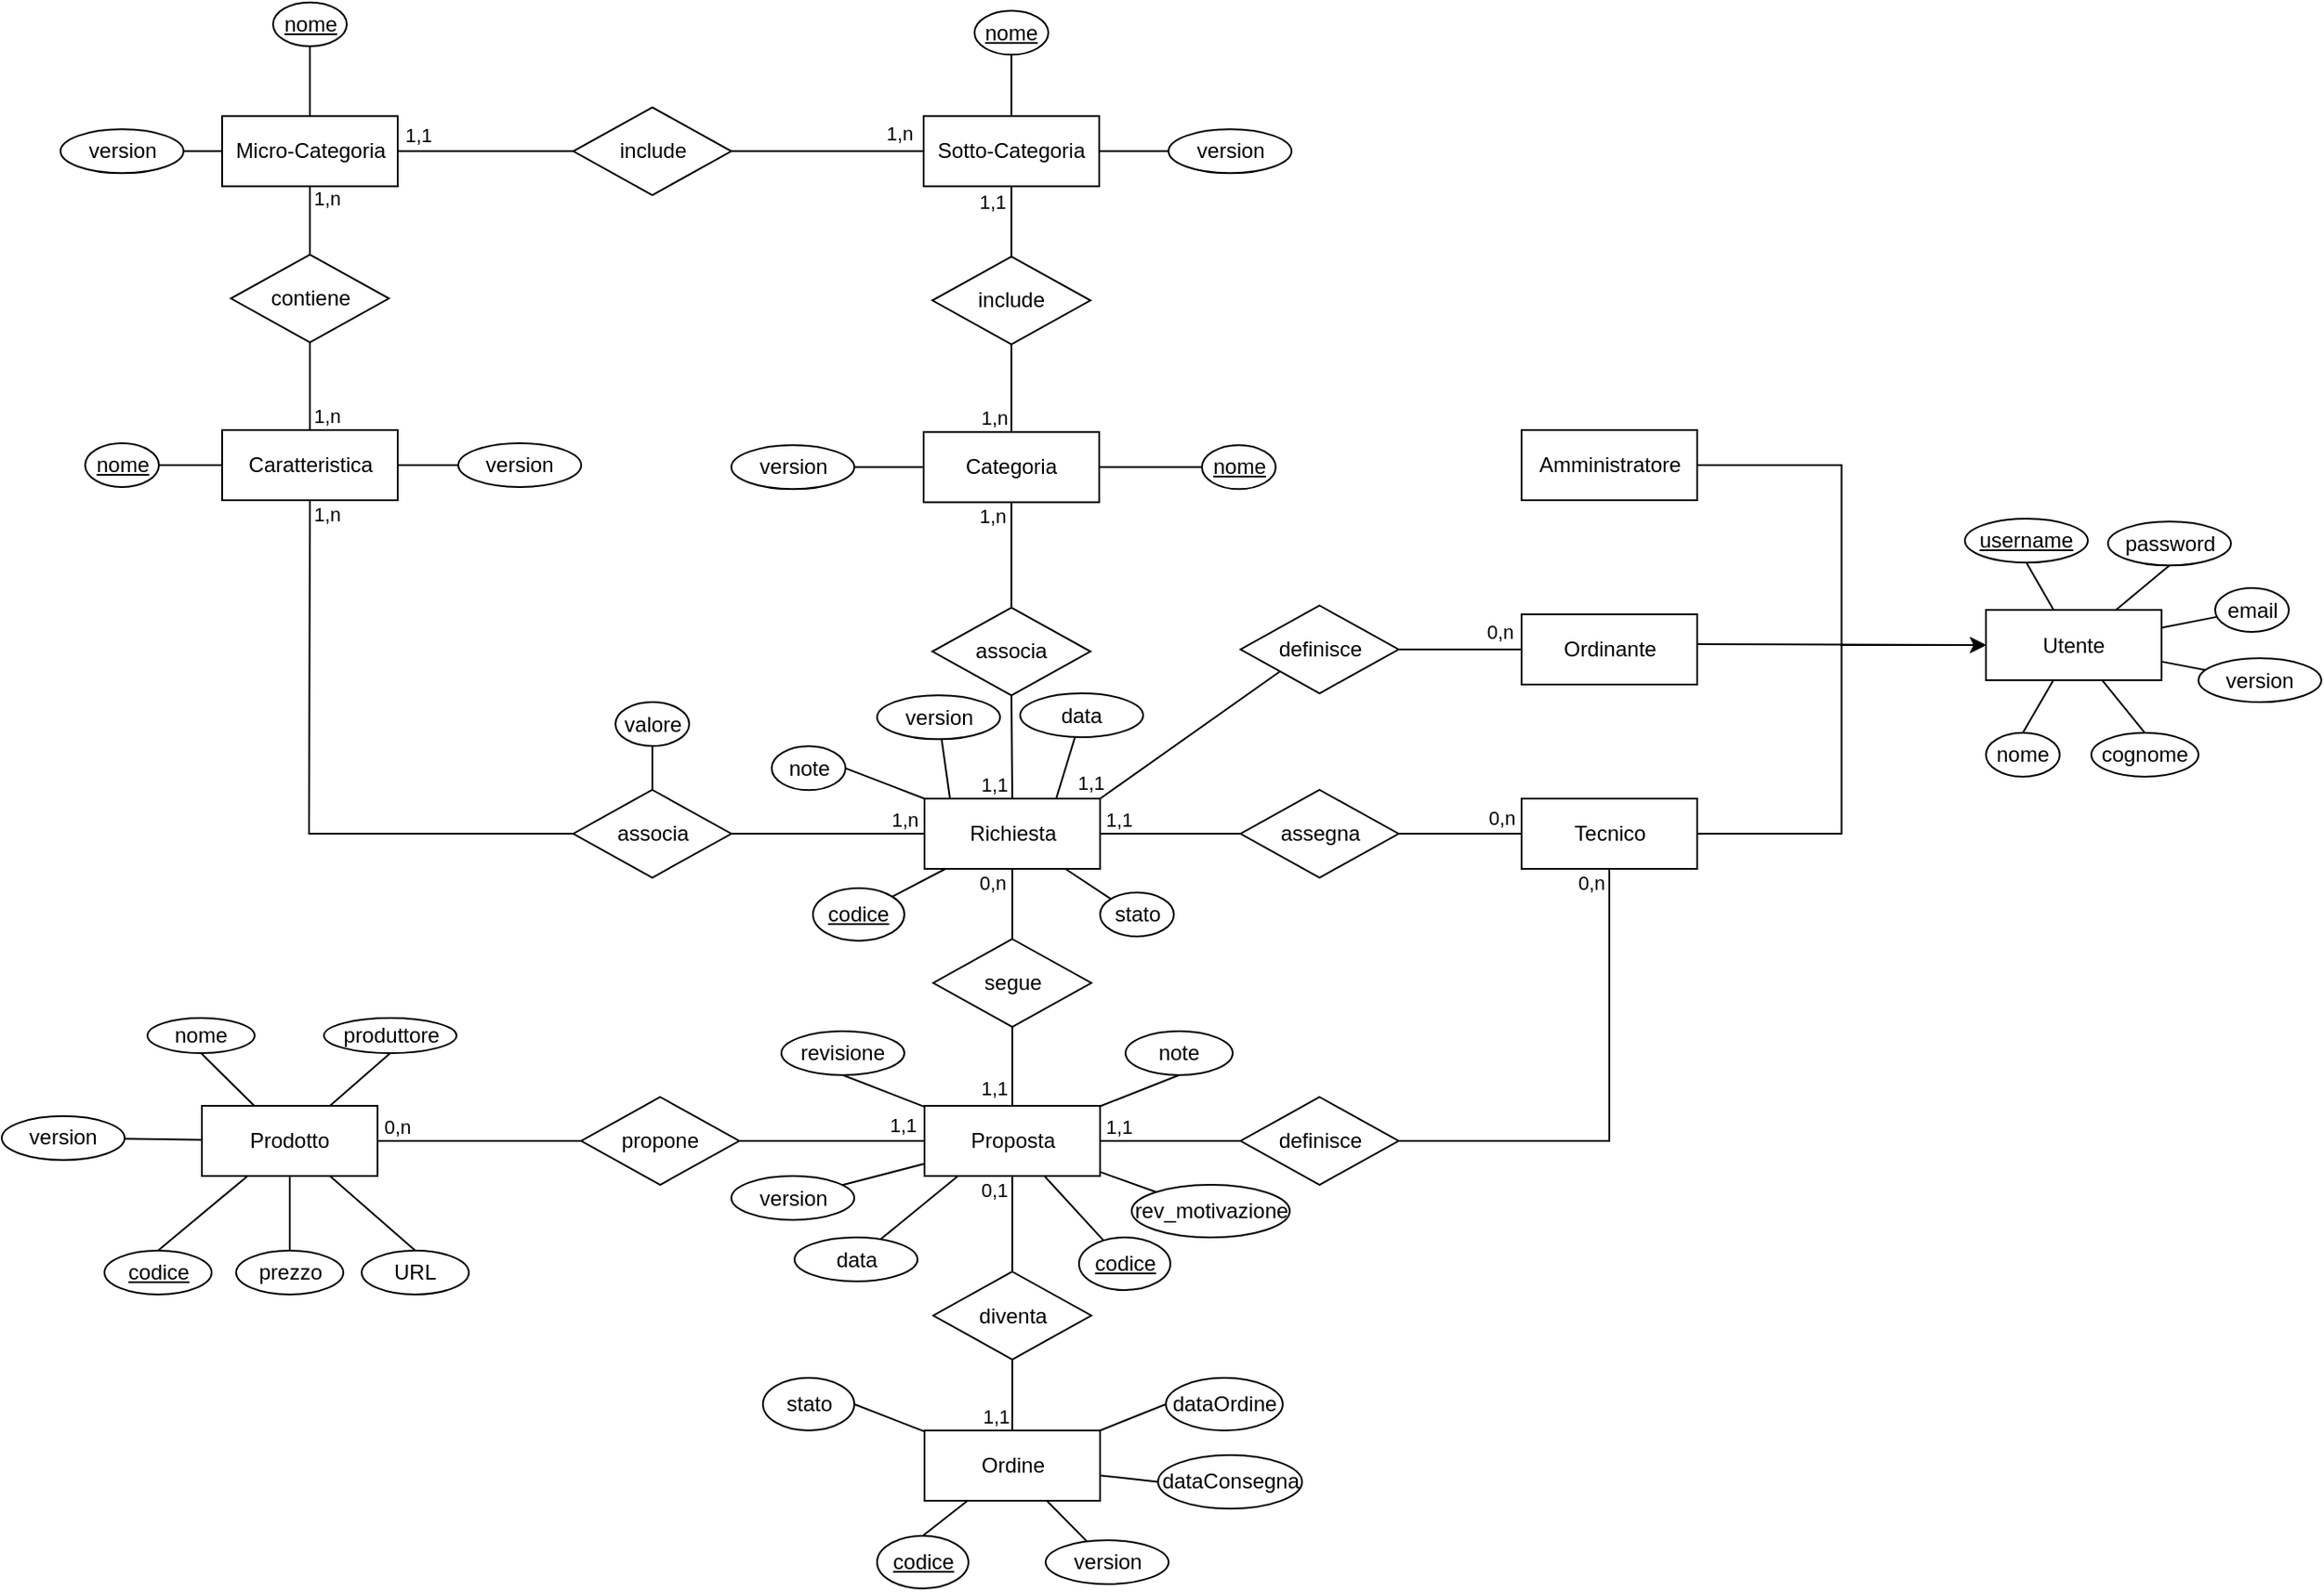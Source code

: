 <mxfile version="25.0.1">
  <diagram name="Pagina-1" id="HjIBQddtPdYiBKTeZB5s">
    <mxGraphModel dx="1584" dy="552" grid="1" gridSize="10" guides="1" tooltips="1" connect="1" arrows="1" fold="1" page="1" pageScale="1" pageWidth="827" pageHeight="1169" math="0" shadow="0">
      <root>
        <mxCell id="0" />
        <mxCell id="1" parent="0" />
        <mxCell id="Ong_fKqzArSQrVqp5oQf-133" value="definisce" style="shape=rhombus;perimeter=rhombusPerimeter;whiteSpace=wrap;html=1;align=center;" parent="1" vertex="1">
          <mxGeometry x="605.5" y="380" width="90" height="50" as="geometry" />
        </mxCell>
        <mxCell id="Ong_fKqzArSQrVqp5oQf-252" style="edgeStyle=orthogonalEdgeStyle;rounded=0;orthogonalLoop=1;jettySize=auto;html=1;entryX=0;entryY=0.5;entryDx=0;entryDy=0;" parent="1" source="Ong_fKqzArSQrVqp5oQf-134" target="Ong_fKqzArSQrVqp5oQf-236" edge="1">
          <mxGeometry relative="1" as="geometry" />
        </mxCell>
        <mxCell id="Ong_fKqzArSQrVqp5oQf-134" value="Tecnico" style="whiteSpace=wrap;html=1;align=center;" parent="1" vertex="1">
          <mxGeometry x="765.5" y="490" width="100" height="40" as="geometry" />
        </mxCell>
        <mxCell id="Ong_fKqzArSQrVqp5oQf-135" value="Richiesta" style="whiteSpace=wrap;html=1;align=center;" parent="1" vertex="1">
          <mxGeometry x="425.5" y="490" width="100" height="40" as="geometry" />
        </mxCell>
        <mxCell id="Ong_fKqzArSQrVqp5oQf-136" value="Proposta" style="whiteSpace=wrap;html=1;align=center;" parent="1" vertex="1">
          <mxGeometry x="425.5" y="665" width="100" height="40" as="geometry" />
        </mxCell>
        <mxCell id="Ong_fKqzArSQrVqp5oQf-137" value="Categoria" style="whiteSpace=wrap;html=1;align=center;" parent="1" vertex="1">
          <mxGeometry x="425" y="281.16" width="100" height="40" as="geometry" />
        </mxCell>
        <mxCell id="Ong_fKqzArSQrVqp5oQf-251" style="edgeStyle=orthogonalEdgeStyle;rounded=0;orthogonalLoop=1;jettySize=auto;html=1;entryX=0;entryY=0.5;entryDx=0;entryDy=0;" parent="1" target="Ong_fKqzArSQrVqp5oQf-236" edge="1">
          <mxGeometry relative="1" as="geometry">
            <mxPoint x="865.5" y="402" as="sourcePoint" />
            <mxPoint x="1030" y="399.51" as="targetPoint" />
          </mxGeometry>
        </mxCell>
        <mxCell id="Ong_fKqzArSQrVqp5oQf-138" value="Ordinante" style="whiteSpace=wrap;html=1;align=center;" parent="1" vertex="1">
          <mxGeometry x="765.5" y="385.01" width="100" height="40" as="geometry" />
        </mxCell>
        <mxCell id="Ong_fKqzArSQrVqp5oQf-139" value="definisce" style="shape=rhombus;perimeter=rhombusPerimeter;whiteSpace=wrap;html=1;align=center;" parent="1" vertex="1">
          <mxGeometry x="605.5" y="660" width="90" height="50" as="geometry" />
        </mxCell>
        <mxCell id="Ong_fKqzArSQrVqp5oQf-140" value="assegna" style="shape=rhombus;perimeter=rhombusPerimeter;whiteSpace=wrap;html=1;align=center;" parent="1" vertex="1">
          <mxGeometry x="605.5" y="485" width="90" height="50" as="geometry" />
        </mxCell>
        <mxCell id="Ong_fKqzArSQrVqp5oQf-141" value="" style="endArrow=none;html=1;rounded=0;exitX=0;exitY=0.5;exitDx=0;exitDy=0;entryX=1;entryY=0.5;entryDx=0;entryDy=0;" parent="1" source="Ong_fKqzArSQrVqp5oQf-138" target="Ong_fKqzArSQrVqp5oQf-133" edge="1">
          <mxGeometry width="50" height="50" relative="1" as="geometry">
            <mxPoint x="769.32" y="430.026" as="sourcePoint" />
            <mxPoint x="856.998" y="420.005" as="targetPoint" />
          </mxGeometry>
        </mxCell>
        <mxCell id="Ong_fKqzArSQrVqp5oQf-142" value="0,n" style="edgeLabel;html=1;align=center;verticalAlign=middle;resizable=0;points=[];" parent="Ong_fKqzArSQrVqp5oQf-141" vertex="1" connectable="0">
          <mxGeometry x="0.08" relative="1" as="geometry">
            <mxPoint x="25" y="-10" as="offset" />
          </mxGeometry>
        </mxCell>
        <mxCell id="Ong_fKqzArSQrVqp5oQf-143" value="" style="endArrow=none;html=1;rounded=0;exitX=1;exitY=0;exitDx=0;exitDy=0;entryX=0;entryY=1;entryDx=0;entryDy=0;" parent="1" source="Ong_fKqzArSQrVqp5oQf-135" target="Ong_fKqzArSQrVqp5oQf-133" edge="1">
          <mxGeometry width="50" height="50" relative="1" as="geometry">
            <mxPoint x="927" y="395" as="sourcePoint" />
            <mxPoint x="620" y="430" as="targetPoint" />
          </mxGeometry>
        </mxCell>
        <mxCell id="Ong_fKqzArSQrVqp5oQf-144" value="1,1" style="edgeLabel;html=1;align=center;verticalAlign=middle;resizable=0;points=[];" parent="Ong_fKqzArSQrVqp5oQf-143" vertex="1" connectable="0">
          <mxGeometry x="-0.194" y="2" relative="1" as="geometry">
            <mxPoint x="-46" y="22" as="offset" />
          </mxGeometry>
        </mxCell>
        <mxCell id="Ong_fKqzArSQrVqp5oQf-145" value="" style="endArrow=none;html=1;rounded=0;entryX=1;entryY=0.5;entryDx=0;entryDy=0;exitX=0;exitY=0.5;exitDx=0;exitDy=0;" parent="1" source="Ong_fKqzArSQrVqp5oQf-140" target="Ong_fKqzArSQrVqp5oQf-135" edge="1">
          <mxGeometry width="50" height="50" relative="1" as="geometry">
            <mxPoint x="305.5" y="660" as="sourcePoint" />
            <mxPoint x="355.5" y="610" as="targetPoint" />
          </mxGeometry>
        </mxCell>
        <mxCell id="Ong_fKqzArSQrVqp5oQf-146" value="1,1" style="edgeLabel;html=1;align=center;verticalAlign=middle;resizable=0;points=[];" parent="Ong_fKqzArSQrVqp5oQf-145" vertex="1" connectable="0">
          <mxGeometry x="0.498" y="-3" relative="1" as="geometry">
            <mxPoint x="-10" y="-5" as="offset" />
          </mxGeometry>
        </mxCell>
        <mxCell id="Ong_fKqzArSQrVqp5oQf-147" value="" style="endArrow=none;html=1;rounded=0;entryX=1;entryY=0.5;entryDx=0;entryDy=0;exitX=0;exitY=0.5;exitDx=0;exitDy=0;" parent="1" source="Ong_fKqzArSQrVqp5oQf-134" target="Ong_fKqzArSQrVqp5oQf-140" edge="1">
          <mxGeometry width="50" height="50" relative="1" as="geometry">
            <mxPoint x="545.5" y="670" as="sourcePoint" />
            <mxPoint x="595.5" y="620" as="targetPoint" />
          </mxGeometry>
        </mxCell>
        <mxCell id="Ong_fKqzArSQrVqp5oQf-148" value="0,n" style="edgeLabel;html=1;align=center;verticalAlign=middle;resizable=0;points=[];" parent="Ong_fKqzArSQrVqp5oQf-147" vertex="1" connectable="0">
          <mxGeometry x="-0.411" y="-2" relative="1" as="geometry">
            <mxPoint x="9" y="-7" as="offset" />
          </mxGeometry>
        </mxCell>
        <mxCell id="Ong_fKqzArSQrVqp5oQf-149" value="" style="endArrow=none;html=1;rounded=0;entryX=0.5;entryY=1;entryDx=0;entryDy=0;exitX=1;exitY=0.5;exitDx=0;exitDy=0;" parent="1" source="Ong_fKqzArSQrVqp5oQf-139" target="Ong_fKqzArSQrVqp5oQf-134" edge="1">
          <mxGeometry width="50" height="50" relative="1" as="geometry">
            <mxPoint x="565.5" y="670" as="sourcePoint" />
            <mxPoint x="615.5" y="620" as="targetPoint" />
            <Array as="points">
              <mxPoint x="815.5" y="685" />
            </Array>
          </mxGeometry>
        </mxCell>
        <mxCell id="Ong_fKqzArSQrVqp5oQf-150" value="" style="endArrow=none;html=1;rounded=0;entryX=0;entryY=0.5;entryDx=0;entryDy=0;exitX=1;exitY=0.5;exitDx=0;exitDy=0;" parent="1" source="Ong_fKqzArSQrVqp5oQf-136" target="Ong_fKqzArSQrVqp5oQf-139" edge="1">
          <mxGeometry width="50" height="50" relative="1" as="geometry">
            <mxPoint x="565.5" y="670" as="sourcePoint" />
            <mxPoint x="615.5" y="620" as="targetPoint" />
          </mxGeometry>
        </mxCell>
        <mxCell id="Ong_fKqzArSQrVqp5oQf-151" value="associa" style="shape=rhombus;perimeter=rhombusPerimeter;whiteSpace=wrap;html=1;align=center;" parent="1" vertex="1">
          <mxGeometry x="430" y="381.16" width="90" height="50" as="geometry" />
        </mxCell>
        <mxCell id="Ong_fKqzArSQrVqp5oQf-152" value="" style="endArrow=none;html=1;rounded=0;entryX=0.5;entryY=1;entryDx=0;entryDy=0;exitX=0.5;exitY=0;exitDx=0;exitDy=0;" parent="1" source="Ong_fKqzArSQrVqp5oQf-151" target="Ong_fKqzArSQrVqp5oQf-137" edge="1">
          <mxGeometry width="50" height="50" relative="1" as="geometry">
            <mxPoint x="406" y="631.16" as="sourcePoint" />
            <mxPoint x="456" y="581.16" as="targetPoint" />
          </mxGeometry>
        </mxCell>
        <mxCell id="Ong_fKqzArSQrVqp5oQf-153" value="" style="endArrow=none;html=1;rounded=0;entryX=0.5;entryY=1;entryDx=0;entryDy=0;exitX=0.5;exitY=0;exitDx=0;exitDy=0;" parent="1" source="Ong_fKqzArSQrVqp5oQf-135" target="Ong_fKqzArSQrVqp5oQf-151" edge="1">
          <mxGeometry width="50" height="50" relative="1" as="geometry">
            <mxPoint x="474.9" y="490.0" as="sourcePoint" />
            <mxPoint x="456" y="581.16" as="targetPoint" />
          </mxGeometry>
        </mxCell>
        <mxCell id="Ong_fKqzArSQrVqp5oQf-154" value="Caratteristica" style="whiteSpace=wrap;html=1;align=center;" parent="1" vertex="1">
          <mxGeometry x="25.5" y="280.01" width="100" height="40" as="geometry" />
        </mxCell>
        <mxCell id="Ong_fKqzArSQrVqp5oQf-155" value="contiene" style="shape=rhombus;perimeter=rhombusPerimeter;whiteSpace=wrap;html=1;align=center;" parent="1" vertex="1">
          <mxGeometry x="30.5" y="180.01" width="90" height="50" as="geometry" />
        </mxCell>
        <mxCell id="Ong_fKqzArSQrVqp5oQf-156" value="" style="endArrow=none;html=1;rounded=0;entryX=0;entryY=0.5;entryDx=0;entryDy=0;exitX=1;exitY=0.5;exitDx=0;exitDy=0;" parent="1" source="jBhF9IvUYUZAlV3ajCnv-2" target="Ong_fKqzArSQrVqp5oQf-185" edge="1">
          <mxGeometry width="50" height="50" relative="1" as="geometry">
            <mxPoint x="435.5" y="560" as="sourcePoint" />
            <mxPoint x="485.5" y="510" as="targetPoint" />
          </mxGeometry>
        </mxCell>
        <mxCell id="Ong_fKqzArSQrVqp5oQf-157" value="" style="endArrow=none;html=1;rounded=0;entryX=0.5;entryY=0;entryDx=0;entryDy=0;exitX=0.5;exitY=1;exitDx=0;exitDy=0;" parent="1" source="Ong_fKqzArSQrVqp5oQf-155" target="Ong_fKqzArSQrVqp5oQf-154" edge="1">
          <mxGeometry width="50" height="50" relative="1" as="geometry">
            <mxPoint x="295" y="200.01" as="sourcePoint" />
            <mxPoint x="345" y="200.01" as="targetPoint" />
          </mxGeometry>
        </mxCell>
        <mxCell id="Ong_fKqzArSQrVqp5oQf-158" value="segue" style="shape=rhombus;perimeter=rhombusPerimeter;whiteSpace=wrap;html=1;align=center;" parent="1" vertex="1">
          <mxGeometry x="430.5" y="570" width="90" height="50" as="geometry" />
        </mxCell>
        <mxCell id="Ong_fKqzArSQrVqp5oQf-159" value="" style="endArrow=none;html=1;rounded=0;entryX=0.5;entryY=0;entryDx=0;entryDy=0;exitX=0.5;exitY=1;exitDx=0;exitDy=0;" parent="1" source="Ong_fKqzArSQrVqp5oQf-135" target="Ong_fKqzArSQrVqp5oQf-158" edge="1">
          <mxGeometry width="50" height="50" relative="1" as="geometry">
            <mxPoint x="195.5" y="790" as="sourcePoint" />
            <mxPoint x="195.5" y="540" as="targetPoint" />
          </mxGeometry>
        </mxCell>
        <mxCell id="Ong_fKqzArSQrVqp5oQf-160" value="" style="endArrow=none;html=1;rounded=0;entryX=0.5;entryY=1;entryDx=0;entryDy=0;exitX=0.5;exitY=0;exitDx=0;exitDy=0;" parent="1" source="Ong_fKqzArSQrVqp5oQf-136" target="Ong_fKqzArSQrVqp5oQf-158" edge="1">
          <mxGeometry width="50" height="50" relative="1" as="geometry">
            <mxPoint x="490.5" y="620" as="sourcePoint" />
            <mxPoint x="490.5" y="680" as="targetPoint" />
          </mxGeometry>
        </mxCell>
        <mxCell id="Ong_fKqzArSQrVqp5oQf-250" style="edgeStyle=orthogonalEdgeStyle;rounded=0;orthogonalLoop=1;jettySize=auto;html=1;entryX=0;entryY=0.5;entryDx=0;entryDy=0;" parent="1" source="Ong_fKqzArSQrVqp5oQf-161" target="Ong_fKqzArSQrVqp5oQf-236" edge="1">
          <mxGeometry relative="1" as="geometry">
            <mxPoint x="963" y="410" as="targetPoint" />
          </mxGeometry>
        </mxCell>
        <mxCell id="Ong_fKqzArSQrVqp5oQf-161" value="Amministratore" style="whiteSpace=wrap;html=1;align=center;" parent="1" vertex="1">
          <mxGeometry x="765.5" y="280" width="100" height="40" as="geometry" />
        </mxCell>
        <mxCell id="Ong_fKqzArSQrVqp5oQf-162" value="0,n" style="edgeLabel;html=1;align=center;verticalAlign=middle;resizable=0;points=[];" parent="1" vertex="1" connectable="0">
          <mxGeometry x="803.5" y="541" as="geometry">
            <mxPoint x="1" y="-3" as="offset" />
          </mxGeometry>
        </mxCell>
        <mxCell id="Ong_fKqzArSQrVqp5oQf-163" value="1,1" style="edgeLabel;html=1;align=center;verticalAlign=middle;resizable=0;points=[];" parent="1" vertex="1" connectable="0">
          <mxGeometry x="534.5" y="680" as="geometry">
            <mxPoint x="1" y="-3" as="offset" />
          </mxGeometry>
        </mxCell>
        <mxCell id="Ong_fKqzArSQrVqp5oQf-164" value="1,1" style="edgeLabel;html=1;align=center;verticalAlign=middle;resizable=0;points=[];" parent="1" vertex="1" connectable="0">
          <mxGeometry x="463.5" y="658" as="geometry">
            <mxPoint x="1" y="-3" as="offset" />
          </mxGeometry>
        </mxCell>
        <mxCell id="Ong_fKqzArSQrVqp5oQf-165" value="0,n" style="edgeLabel;html=1;align=center;verticalAlign=middle;resizable=0;points=[];" parent="1" vertex="1" connectable="0">
          <mxGeometry x="469.5" y="539" as="geometry">
            <mxPoint x="-6" y="-1" as="offset" />
          </mxGeometry>
        </mxCell>
        <mxCell id="Ong_fKqzArSQrVqp5oQf-166" value="1,1" style="edgeLabel;html=1;align=center;verticalAlign=middle;resizable=0;points=[];" parent="1" vertex="1" connectable="0">
          <mxGeometry x="464" y="485.16" as="geometry">
            <mxPoint x="1" y="-3" as="offset" />
          </mxGeometry>
        </mxCell>
        <mxCell id="Ong_fKqzArSQrVqp5oQf-167" value="1,n" style="edgeLabel;html=1;align=center;verticalAlign=middle;resizable=0;points=[];" parent="1" vertex="1" connectable="0">
          <mxGeometry x="463" y="332.16" as="geometry">
            <mxPoint x="1" y="-3" as="offset" />
          </mxGeometry>
        </mxCell>
        <mxCell id="Ong_fKqzArSQrVqp5oQf-168" value="1,n" style="edgeLabel;html=1;align=center;verticalAlign=middle;resizable=0;points=[];" parent="1" vertex="1" connectable="0">
          <mxGeometry x="410" y="114.16" as="geometry">
            <mxPoint x="1" y="-3" as="offset" />
          </mxGeometry>
        </mxCell>
        <mxCell id="Ong_fKqzArSQrVqp5oQf-169" value="1,n" style="edgeLabel;html=1;align=center;verticalAlign=middle;resizable=0;points=[];" parent="1" vertex="1" connectable="0">
          <mxGeometry x="84" y="275.01" as="geometry">
            <mxPoint x="1" y="-3" as="offset" />
          </mxGeometry>
        </mxCell>
        <mxCell id="Ong_fKqzArSQrVqp5oQf-170" value="associa" style="shape=rhombus;perimeter=rhombusPerimeter;whiteSpace=wrap;html=1;align=center;" parent="1" vertex="1">
          <mxGeometry x="225.5" y="485" width="90" height="50" as="geometry" />
        </mxCell>
        <mxCell id="Ong_fKqzArSQrVqp5oQf-171" value="" style="endArrow=none;html=1;rounded=0;entryX=0.5;entryY=1;entryDx=0;entryDy=0;exitX=0;exitY=0.5;exitDx=0;exitDy=0;" parent="1" source="Ong_fKqzArSQrVqp5oQf-170" target="Ong_fKqzArSQrVqp5oQf-154" edge="1">
          <mxGeometry width="50" height="50" relative="1" as="geometry">
            <mxPoint x="199" y="735.01" as="sourcePoint" />
            <mxPoint x="75.0" y="420.01" as="targetPoint" />
            <Array as="points">
              <mxPoint x="75" y="510.01" />
            </Array>
          </mxGeometry>
        </mxCell>
        <mxCell id="Ong_fKqzArSQrVqp5oQf-173" value="revisione" style="ellipse;whiteSpace=wrap;html=1;align=center;" parent="1" vertex="1">
          <mxGeometry x="344" y="622.5" width="70" height="25" as="geometry" />
        </mxCell>
        <mxCell id="Ong_fKqzArSQrVqp5oQf-174" value="" style="endArrow=none;html=1;rounded=0;entryX=0.5;entryY=1;entryDx=0;entryDy=0;" parent="1" source="Ong_fKqzArSQrVqp5oQf-136" target="Ong_fKqzArSQrVqp5oQf-173" edge="1">
          <mxGeometry width="50" height="50" relative="1" as="geometry">
            <mxPoint x="475.5" y="590" as="sourcePoint" />
            <mxPoint x="525.5" y="540" as="targetPoint" />
          </mxGeometry>
        </mxCell>
        <mxCell id="Ong_fKqzArSQrVqp5oQf-175" value="1,n" style="edgeLabel;html=1;align=center;verticalAlign=middle;resizable=0;points=[];" parent="1" vertex="1" connectable="0">
          <mxGeometry x="84" y="330.52" as="geometry">
            <mxPoint x="1" y="-3" as="offset" />
          </mxGeometry>
        </mxCell>
        <mxCell id="Ong_fKqzArSQrVqp5oQf-176" value="1,n" style="edgeLabel;html=1;align=center;verticalAlign=middle;resizable=0;points=[];" parent="1" vertex="1" connectable="0">
          <mxGeometry x="412.5" y="505" as="geometry">
            <mxPoint x="1" y="-3" as="offset" />
          </mxGeometry>
        </mxCell>
        <mxCell id="Ong_fKqzArSQrVqp5oQf-177" value="nome" style="ellipse;whiteSpace=wrap;html=1;align=center;fontStyle=4" parent="1" vertex="1">
          <mxGeometry x="583.5" y="288.66" width="42" height="25" as="geometry" />
        </mxCell>
        <mxCell id="Ong_fKqzArSQrVqp5oQf-178" value="" style="endArrow=none;html=1;rounded=0;exitX=1;exitY=0.5;exitDx=0;exitDy=0;entryX=0;entryY=0.5;entryDx=0;entryDy=0;" parent="1" source="Ong_fKqzArSQrVqp5oQf-137" target="Ong_fKqzArSQrVqp5oQf-177" edge="1">
          <mxGeometry width="50" height="50" relative="1" as="geometry">
            <mxPoint x="640" y="261.16" as="sourcePoint" />
            <mxPoint x="586.0" y="301.16" as="targetPoint" />
          </mxGeometry>
        </mxCell>
        <mxCell id="Ong_fKqzArSQrVqp5oQf-179" value="nome" style="ellipse;whiteSpace=wrap;html=1;align=center;fontStyle=4" parent="1" vertex="1">
          <mxGeometry x="-52.5" y="287.5" width="42" height="25" as="geometry" />
        </mxCell>
        <mxCell id="Ong_fKqzArSQrVqp5oQf-180" value="" style="endArrow=none;html=1;rounded=0;exitX=0;exitY=0.5;exitDx=0;exitDy=0;entryX=1;entryY=0.5;entryDx=0;entryDy=0;" parent="1" source="Ong_fKqzArSQrVqp5oQf-154" target="Ong_fKqzArSQrVqp5oQf-179" edge="1">
          <mxGeometry width="50" height="50" relative="1" as="geometry">
            <mxPoint x="75" y="305.01" as="sourcePoint" />
            <mxPoint x="194" y="305.01" as="targetPoint" />
          </mxGeometry>
        </mxCell>
        <mxCell id="Ong_fKqzArSQrVqp5oQf-181" value="valore" style="ellipse;whiteSpace=wrap;html=1;align=center;" parent="1" vertex="1">
          <mxGeometry x="249.5" y="435.01" width="42" height="25" as="geometry" />
        </mxCell>
        <mxCell id="Ong_fKqzArSQrVqp5oQf-182" value="" style="endArrow=none;html=1;rounded=0;exitX=0.5;exitY=0;exitDx=0;exitDy=0;entryX=0.5;entryY=1;entryDx=0;entryDy=0;" parent="1" source="Ong_fKqzArSQrVqp5oQf-170" target="Ong_fKqzArSQrVqp5oQf-181" edge="1">
          <mxGeometry width="50" height="50" relative="1" as="geometry">
            <mxPoint x="290" y="500.01" as="sourcePoint" />
            <mxPoint x="485" y="510.01" as="targetPoint" />
          </mxGeometry>
        </mxCell>
        <mxCell id="Ong_fKqzArSQrVqp5oQf-185" value="Sotto-Categoria" style="whiteSpace=wrap;html=1;align=center;" parent="1" vertex="1">
          <mxGeometry x="425" y="101.16" width="100" height="40" as="geometry" />
        </mxCell>
        <mxCell id="Ong_fKqzArSQrVqp5oQf-186" value="nome" style="ellipse;whiteSpace=wrap;html=1;align=center;fontStyle=4" parent="1" vertex="1">
          <mxGeometry x="454" y="41.16" width="42" height="25" as="geometry" />
        </mxCell>
        <mxCell id="Ong_fKqzArSQrVqp5oQf-187" value="" style="endArrow=none;html=1;rounded=0;exitX=0.5;exitY=0;exitDx=0;exitDy=0;entryX=0.5;entryY=1;entryDx=0;entryDy=0;" parent="1" source="Ong_fKqzArSQrVqp5oQf-185" target="Ong_fKqzArSQrVqp5oQf-186" edge="1">
          <mxGeometry width="50" height="50" relative="1" as="geometry">
            <mxPoint x="549.5" y="126.16" as="sourcePoint" />
            <mxPoint x="694.5" y="116.16" as="targetPoint" />
          </mxGeometry>
        </mxCell>
        <mxCell id="Ong_fKqzArSQrVqp5oQf-190" value="note" style="ellipse;whiteSpace=wrap;html=1;align=center;" parent="1" vertex="1">
          <mxGeometry x="540" y="622.5" width="61" height="25" as="geometry" />
        </mxCell>
        <mxCell id="Ong_fKqzArSQrVqp5oQf-191" value="" style="endArrow=none;html=1;rounded=0;exitX=0.5;exitY=1;exitDx=0;exitDy=0;" parent="1" source="Ong_fKqzArSQrVqp5oQf-190" target="Ong_fKqzArSQrVqp5oQf-136" edge="1">
          <mxGeometry width="50" height="50" relative="1" as="geometry">
            <mxPoint x="245.5" y="590" as="sourcePoint" />
            <mxPoint x="204.5" y="620" as="targetPoint" />
          </mxGeometry>
        </mxCell>
        <mxCell id="Ong_fKqzArSQrVqp5oQf-192" value="rev_motivazione" style="ellipse;whiteSpace=wrap;html=1;align=center;" parent="1" vertex="1">
          <mxGeometry x="543.5" y="710" width="90" height="30" as="geometry" />
        </mxCell>
        <mxCell id="Ong_fKqzArSQrVqp5oQf-193" value="" style="endArrow=none;html=1;rounded=0;" parent="1" source="Ong_fKqzArSQrVqp5oQf-192" target="Ong_fKqzArSQrVqp5oQf-136" edge="1">
          <mxGeometry width="50" height="50" relative="1" as="geometry">
            <mxPoint x="485.5" y="715" as="sourcePoint" />
            <mxPoint x="465.5" y="783" as="targetPoint" />
          </mxGeometry>
        </mxCell>
        <mxCell id="Ong_fKqzArSQrVqp5oQf-194" value="note" style="ellipse;whiteSpace=wrap;html=1;align=center;" parent="1" vertex="1">
          <mxGeometry x="338.5" y="460.16" width="42" height="25" as="geometry" />
        </mxCell>
        <mxCell id="Ong_fKqzArSQrVqp5oQf-195" value="" style="endArrow=none;html=1;rounded=0;exitX=1;exitY=0.5;exitDx=0;exitDy=0;entryX=0;entryY=0;entryDx=0;entryDy=0;" parent="1" source="Ong_fKqzArSQrVqp5oQf-194" target="Ong_fKqzArSQrVqp5oQf-135" edge="1">
          <mxGeometry width="50" height="50" relative="1" as="geometry">
            <mxPoint x="601.5" y="475" as="sourcePoint" />
            <mxPoint x="535.5" y="500" as="targetPoint" />
          </mxGeometry>
        </mxCell>
        <mxCell id="Ong_fKqzArSQrVqp5oQf-196" value="stato" style="ellipse;whiteSpace=wrap;html=1;align=center;" parent="1" vertex="1">
          <mxGeometry x="525.5" y="543.5" width="42" height="25" as="geometry" />
        </mxCell>
        <mxCell id="Ong_fKqzArSQrVqp5oQf-197" value="" style="endArrow=none;html=1;rounded=0;entryX=0;entryY=0;entryDx=0;entryDy=0;" parent="1" source="Ong_fKqzArSQrVqp5oQf-135" target="Ong_fKqzArSQrVqp5oQf-196" edge="1">
          <mxGeometry width="50" height="50" relative="1" as="geometry">
            <mxPoint x="395.5" y="475" as="sourcePoint" />
            <mxPoint x="435.5" y="500" as="targetPoint" />
          </mxGeometry>
        </mxCell>
        <mxCell id="Ong_fKqzArSQrVqp5oQf-198" value="include" style="shape=rhombus;perimeter=rhombusPerimeter;whiteSpace=wrap;html=1;align=center;" parent="1" vertex="1">
          <mxGeometry x="430" y="181.16" width="90" height="50" as="geometry" />
        </mxCell>
        <mxCell id="Ong_fKqzArSQrVqp5oQf-199" value="" style="endArrow=none;html=1;rounded=0;entryX=0.5;entryY=1;entryDx=0;entryDy=0;exitX=0.5;exitY=0;exitDx=0;exitDy=0;" parent="1" source="Ong_fKqzArSQrVqp5oQf-198" target="Ong_fKqzArSQrVqp5oQf-185" edge="1">
          <mxGeometry width="50" height="50" relative="1" as="geometry">
            <mxPoint x="662" y="491.16" as="sourcePoint" />
            <mxPoint x="731" y="181.16" as="targetPoint" />
          </mxGeometry>
        </mxCell>
        <mxCell id="Ong_fKqzArSQrVqp5oQf-200" value="" style="endArrow=none;html=1;rounded=0;entryX=0.5;entryY=1;entryDx=0;entryDy=0;exitX=0.5;exitY=0;exitDx=0;exitDy=0;" parent="1" source="Ong_fKqzArSQrVqp5oQf-137" target="Ong_fKqzArSQrVqp5oQf-198" edge="1">
          <mxGeometry width="50" height="50" relative="1" as="geometry">
            <mxPoint x="731" y="350.16" as="sourcePoint" />
            <mxPoint x="712" y="441.16" as="targetPoint" />
          </mxGeometry>
        </mxCell>
        <mxCell id="Ong_fKqzArSQrVqp5oQf-201" value="1,n" style="edgeLabel;html=1;align=center;verticalAlign=middle;resizable=0;points=[];" parent="1" vertex="1" connectable="0">
          <mxGeometry x="464" y="276.16" as="geometry">
            <mxPoint x="1" y="-3" as="offset" />
          </mxGeometry>
        </mxCell>
        <mxCell id="Ong_fKqzArSQrVqp5oQf-202" value="1,1" style="edgeLabel;html=1;align=center;verticalAlign=middle;resizable=0;points=[];" parent="1" vertex="1" connectable="0">
          <mxGeometry x="463" y="153.16" as="geometry">
            <mxPoint x="1" y="-3" as="offset" />
          </mxGeometry>
        </mxCell>
        <mxCell id="Ong_fKqzArSQrVqp5oQf-203" value="Prodotto" style="whiteSpace=wrap;html=1;align=center;" parent="1" vertex="1">
          <mxGeometry x="14" y="665" width="100" height="40" as="geometry" />
        </mxCell>
        <mxCell id="Ong_fKqzArSQrVqp5oQf-204" value="nome" style="ellipse;whiteSpace=wrap;html=1;align=center;" parent="1" vertex="1">
          <mxGeometry x="-17" y="615" width="61" height="20" as="geometry" />
        </mxCell>
        <mxCell id="Ong_fKqzArSQrVqp5oQf-205" value="produttore" style="ellipse;whiteSpace=wrap;html=1;align=center;" parent="1" vertex="1">
          <mxGeometry x="83.5" y="615" width="75.5" height="20" as="geometry" />
        </mxCell>
        <mxCell id="Ong_fKqzArSQrVqp5oQf-206" value="codice" style="ellipse;whiteSpace=wrap;html=1;align=center;fontStyle=4" parent="1" vertex="1">
          <mxGeometry x="-41.5" y="747.5" width="61" height="25" as="geometry" />
        </mxCell>
        <mxCell id="Ong_fKqzArSQrVqp5oQf-207" value="prezzo" style="ellipse;whiteSpace=wrap;html=1;align=center;" parent="1" vertex="1">
          <mxGeometry x="33.5" y="747.5" width="61" height="25" as="geometry" />
        </mxCell>
        <mxCell id="Ong_fKqzArSQrVqp5oQf-208" value="URL" style="ellipse;whiteSpace=wrap;html=1;align=center;" parent="1" vertex="1">
          <mxGeometry x="105" y="747.5" width="61" height="25" as="geometry" />
        </mxCell>
        <mxCell id="Ong_fKqzArSQrVqp5oQf-209" value="" style="endArrow=none;html=1;rounded=0;entryX=0.5;entryY=1;entryDx=0;entryDy=0;" parent="1" source="Ong_fKqzArSQrVqp5oQf-203" target="Ong_fKqzArSQrVqp5oQf-205" edge="1">
          <mxGeometry width="50" height="50" relative="1" as="geometry">
            <mxPoint x="-206" y="550" as="sourcePoint" />
            <mxPoint x="-247" y="580" as="targetPoint" />
          </mxGeometry>
        </mxCell>
        <mxCell id="Ong_fKqzArSQrVqp5oQf-210" value="" style="endArrow=none;html=1;rounded=0;entryX=0.5;entryY=0;entryDx=0;entryDy=0;" parent="1" source="Ong_fKqzArSQrVqp5oQf-203" target="Ong_fKqzArSQrVqp5oQf-206" edge="1">
          <mxGeometry width="50" height="50" relative="1" as="geometry">
            <mxPoint x="-196" y="560" as="sourcePoint" />
            <mxPoint x="-237" y="590" as="targetPoint" />
          </mxGeometry>
        </mxCell>
        <mxCell id="Ong_fKqzArSQrVqp5oQf-211" value="" style="endArrow=none;html=1;rounded=0;exitX=0.5;exitY=0;exitDx=0;exitDy=0;" parent="1" source="Ong_fKqzArSQrVqp5oQf-207" target="Ong_fKqzArSQrVqp5oQf-203" edge="1">
          <mxGeometry width="50" height="50" relative="1" as="geometry">
            <mxPoint x="-186" y="570" as="sourcePoint" />
            <mxPoint x="-227" y="600" as="targetPoint" />
          </mxGeometry>
        </mxCell>
        <mxCell id="Ong_fKqzArSQrVqp5oQf-212" value="" style="endArrow=none;html=1;rounded=0;entryX=0.5;entryY=0;entryDx=0;entryDy=0;" parent="1" source="Ong_fKqzArSQrVqp5oQf-203" target="Ong_fKqzArSQrVqp5oQf-208" edge="1">
          <mxGeometry width="50" height="50" relative="1" as="geometry">
            <mxPoint x="-176" y="580" as="sourcePoint" />
            <mxPoint x="-217" y="610" as="targetPoint" />
          </mxGeometry>
        </mxCell>
        <mxCell id="Ong_fKqzArSQrVqp5oQf-213" value="propone" style="shape=rhombus;perimeter=rhombusPerimeter;whiteSpace=wrap;html=1;align=center;" parent="1" vertex="1">
          <mxGeometry x="230" y="660" width="90" height="50" as="geometry" />
        </mxCell>
        <mxCell id="Ong_fKqzArSQrVqp5oQf-214" value="" style="endArrow=none;html=1;rounded=0;exitX=1;exitY=0.5;exitDx=0;exitDy=0;entryX=0;entryY=0.5;entryDx=0;entryDy=0;" parent="1" source="Ong_fKqzArSQrVqp5oQf-203" target="Ong_fKqzArSQrVqp5oQf-213" edge="1">
          <mxGeometry width="50" height="50" relative="1" as="geometry">
            <mxPoint x="114" y="685" as="sourcePoint" />
            <mxPoint x="233.998" y="754.995" as="targetPoint" />
          </mxGeometry>
        </mxCell>
        <mxCell id="Ong_fKqzArSQrVqp5oQf-215" value="0,n" style="edgeLabel;html=1;align=center;verticalAlign=middle;resizable=0;points=[];" parent="Ong_fKqzArSQrVqp5oQf-214" vertex="1" connectable="0">
          <mxGeometry x="0.08" relative="1" as="geometry">
            <mxPoint x="-52" y="-8" as="offset" />
          </mxGeometry>
        </mxCell>
        <mxCell id="Ong_fKqzArSQrVqp5oQf-216" value="" style="endArrow=none;html=1;rounded=0;entryX=1;entryY=0.5;entryDx=0;entryDy=0;exitX=0;exitY=0.5;exitDx=0;exitDy=0;" parent="1" source="Ong_fKqzArSQrVqp5oQf-136" target="Ong_fKqzArSQrVqp5oQf-213" edge="1">
          <mxGeometry width="50" height="50" relative="1" as="geometry">
            <mxPoint x="425.5" y="685" as="sourcePoint" />
            <mxPoint x="355.5" y="785" as="targetPoint" />
          </mxGeometry>
        </mxCell>
        <mxCell id="Ong_fKqzArSQrVqp5oQf-217" value="1,1" style="edgeLabel;html=1;align=center;verticalAlign=middle;resizable=0;points=[];" parent="Ong_fKqzArSQrVqp5oQf-216" vertex="1" connectable="0">
          <mxGeometry x="-0.194" y="2" relative="1" as="geometry">
            <mxPoint x="30" y="-11" as="offset" />
          </mxGeometry>
        </mxCell>
        <mxCell id="Ong_fKqzArSQrVqp5oQf-218" value="" style="endArrow=none;html=1;rounded=0;entryX=0.5;entryY=1;entryDx=0;entryDy=0;" parent="1" source="Ong_fKqzArSQrVqp5oQf-203" target="Ong_fKqzArSQrVqp5oQf-204" edge="1">
          <mxGeometry width="50" height="50" relative="1" as="geometry">
            <mxPoint x="64" y="640" as="sourcePoint" />
            <mxPoint x="131" y="645" as="targetPoint" />
          </mxGeometry>
        </mxCell>
        <mxCell id="Ong_fKqzArSQrVqp5oQf-224" value="Ordine" style="whiteSpace=wrap;html=1;align=center;" parent="1" vertex="1">
          <mxGeometry x="425.5" y="850" width="100" height="40" as="geometry" />
        </mxCell>
        <mxCell id="Ong_fKqzArSQrVqp5oQf-225" value="diventa" style="shape=rhombus;perimeter=rhombusPerimeter;whiteSpace=wrap;html=1;align=center;" parent="1" vertex="1">
          <mxGeometry x="430.5" y="759.5" width="90" height="50" as="geometry" />
        </mxCell>
        <mxCell id="Ong_fKqzArSQrVqp5oQf-226" value="" style="endArrow=none;html=1;rounded=0;entryX=0.5;entryY=0;entryDx=0;entryDy=0;exitX=0.5;exitY=1;exitDx=0;exitDy=0;" parent="1" source="Ong_fKqzArSQrVqp5oQf-136" target="Ong_fKqzArSQrVqp5oQf-225" edge="1">
          <mxGeometry width="50" height="50" relative="1" as="geometry">
            <mxPoint x="535.5" y="695" as="sourcePoint" />
            <mxPoint x="605.5" y="695" as="targetPoint" />
          </mxGeometry>
        </mxCell>
        <mxCell id="Ong_fKqzArSQrVqp5oQf-227" value="" style="endArrow=none;html=1;rounded=0;entryX=0.5;entryY=1;entryDx=0;entryDy=0;exitX=0.5;exitY=0;exitDx=0;exitDy=0;" parent="1" source="Ong_fKqzArSQrVqp5oQf-224" target="Ong_fKqzArSQrVqp5oQf-225" edge="1">
          <mxGeometry width="50" height="50" relative="1" as="geometry">
            <mxPoint x="485.5" y="715" as="sourcePoint" />
            <mxPoint x="485.5" y="783" as="targetPoint" />
          </mxGeometry>
        </mxCell>
        <mxCell id="Ong_fKqzArSQrVqp5oQf-228" value="dataOrdine" style="ellipse;whiteSpace=wrap;html=1;align=center;" parent="1" vertex="1">
          <mxGeometry x="563" y="820" width="66.5" height="30" as="geometry" />
        </mxCell>
        <mxCell id="Ong_fKqzArSQrVqp5oQf-229" value="stato" style="ellipse;whiteSpace=wrap;html=1;align=center;" parent="1" vertex="1">
          <mxGeometry x="333.5" y="820" width="52" height="30" as="geometry" />
        </mxCell>
        <mxCell id="Ong_fKqzArSQrVqp5oQf-230" value="" style="endArrow=none;html=1;rounded=0;entryX=1;entryY=0.5;entryDx=0;entryDy=0;" parent="1" source="Ong_fKqzArSQrVqp5oQf-224" target="Ong_fKqzArSQrVqp5oQf-229" edge="1">
          <mxGeometry width="50" height="50" relative="1" as="geometry">
            <mxPoint x="435.5" y="695" as="sourcePoint" />
            <mxPoint x="385.5" y="695" as="targetPoint" />
          </mxGeometry>
        </mxCell>
        <mxCell id="Ong_fKqzArSQrVqp5oQf-231" value="0,1" style="edgeLabel;html=1;align=center;verticalAlign=middle;resizable=0;points=[];" parent="Ong_fKqzArSQrVqp5oQf-230" vertex="1" connectable="0">
          <mxGeometry x="-0.194" y="2" relative="1" as="geometry">
            <mxPoint x="56" y="-133" as="offset" />
          </mxGeometry>
        </mxCell>
        <mxCell id="Ong_fKqzArSQrVqp5oQf-232" value="" style="endArrow=none;html=1;rounded=0;exitX=0;exitY=0.5;exitDx=0;exitDy=0;" parent="1" source="Ong_fKqzArSQrVqp5oQf-228" target="Ong_fKqzArSQrVqp5oQf-224" edge="1">
          <mxGeometry width="50" height="50" relative="1" as="geometry">
            <mxPoint x="485.5" y="860" as="sourcePoint" />
            <mxPoint x="395.5" y="840" as="targetPoint" />
          </mxGeometry>
        </mxCell>
        <mxCell id="Ong_fKqzArSQrVqp5oQf-233" value="1,1" style="edgeLabel;html=1;align=center;verticalAlign=middle;resizable=0;points=[];" parent="Ong_fKqzArSQrVqp5oQf-232" vertex="1" connectable="0">
          <mxGeometry x="-0.194" y="2" relative="1" as="geometry">
            <mxPoint x="-83" y="-1" as="offset" />
          </mxGeometry>
        </mxCell>
        <mxCell id="Ong_fKqzArSQrVqp5oQf-234" value="&lt;u&gt;codice&lt;/u&gt;" style="ellipse;whiteSpace=wrap;html=1;align=center;" parent="1" vertex="1">
          <mxGeometry x="398.5" y="910" width="52" height="30" as="geometry" />
        </mxCell>
        <mxCell id="Ong_fKqzArSQrVqp5oQf-235" value="" style="endArrow=none;html=1;rounded=0;exitX=0.5;exitY=0;exitDx=0;exitDy=0;" parent="1" source="Ong_fKqzArSQrVqp5oQf-234" target="Ong_fKqzArSQrVqp5oQf-224" edge="1">
          <mxGeometry width="50" height="50" relative="1" as="geometry">
            <mxPoint x="485.5" y="715" as="sourcePoint" />
            <mxPoint x="485.5" y="770" as="targetPoint" />
          </mxGeometry>
        </mxCell>
        <mxCell id="Ong_fKqzArSQrVqp5oQf-236" value="Utente" style="whiteSpace=wrap;html=1;align=center;" parent="1" vertex="1">
          <mxGeometry x="1030" y="382.51" width="100" height="40" as="geometry" />
        </mxCell>
        <mxCell id="Ong_fKqzArSQrVqp5oQf-239" value="username" style="ellipse;whiteSpace=wrap;html=1;align=center;fontStyle=4" parent="1" vertex="1">
          <mxGeometry x="1018" y="330.52" width="70" height="25" as="geometry" />
        </mxCell>
        <mxCell id="Ong_fKqzArSQrVqp5oQf-240" value="password" style="ellipse;whiteSpace=wrap;html=1;align=center;" parent="1" vertex="1">
          <mxGeometry x="1099.5" y="332.16" width="70" height="25" as="geometry" />
        </mxCell>
        <mxCell id="Ong_fKqzArSQrVqp5oQf-241" value="" style="endArrow=none;html=1;rounded=0;entryX=0.5;entryY=1;entryDx=0;entryDy=0;" parent="1" source="Ong_fKqzArSQrVqp5oQf-236" target="Ong_fKqzArSQrVqp5oQf-239" edge="1">
          <mxGeometry width="50" height="50" relative="1" as="geometry">
            <mxPoint x="1140" y="412.51" as="sourcePoint" />
            <mxPoint x="1190" y="412.51" as="targetPoint" />
          </mxGeometry>
        </mxCell>
        <mxCell id="Ong_fKqzArSQrVqp5oQf-242" value="" style="endArrow=none;html=1;rounded=0;exitX=0.5;exitY=1;exitDx=0;exitDy=0;" parent="1" source="Ong_fKqzArSQrVqp5oQf-240" target="Ong_fKqzArSQrVqp5oQf-236" edge="1">
          <mxGeometry width="50" height="50" relative="1" as="geometry">
            <mxPoint x="1090" y="392.51" as="sourcePoint" />
            <mxPoint x="1037" y="367.51" as="targetPoint" />
          </mxGeometry>
        </mxCell>
        <mxCell id="Ong_fKqzArSQrVqp5oQf-243" value="email" style="ellipse;whiteSpace=wrap;html=1;align=center;" parent="1" vertex="1">
          <mxGeometry x="1160.5" y="370" width="42" height="25" as="geometry" />
        </mxCell>
        <mxCell id="Ong_fKqzArSQrVqp5oQf-244" value="" style="endArrow=none;html=1;rounded=0;" parent="1" source="Ong_fKqzArSQrVqp5oQf-236" target="Ong_fKqzArSQrVqp5oQf-243" edge="1">
          <mxGeometry width="50" height="50" relative="1" as="geometry">
            <mxPoint x="1000" y="382.51" as="sourcePoint" />
            <mxPoint x="1110" y="412.51" as="targetPoint" />
          </mxGeometry>
        </mxCell>
        <mxCell id="Ong_fKqzArSQrVqp5oQf-245" value="nome" style="ellipse;whiteSpace=wrap;html=1;align=center;" parent="1" vertex="1">
          <mxGeometry x="1030" y="452.51" width="42" height="25" as="geometry" />
        </mxCell>
        <mxCell id="Ong_fKqzArSQrVqp5oQf-246" value="cognome" style="ellipse;whiteSpace=wrap;html=1;align=center;" parent="1" vertex="1">
          <mxGeometry x="1090" y="452.51" width="61" height="25" as="geometry" />
        </mxCell>
        <mxCell id="Ong_fKqzArSQrVqp5oQf-247" value="" style="endArrow=none;html=1;rounded=0;entryX=0.5;entryY=0;entryDx=0;entryDy=0;" parent="1" source="Ong_fKqzArSQrVqp5oQf-236" target="Ong_fKqzArSQrVqp5oQf-245" edge="1">
          <mxGeometry width="50" height="50" relative="1" as="geometry">
            <mxPoint x="1090" y="392.51" as="sourcePoint" />
            <mxPoint x="971" y="367.51" as="targetPoint" />
          </mxGeometry>
        </mxCell>
        <mxCell id="Ong_fKqzArSQrVqp5oQf-248" value="" style="endArrow=none;html=1;rounded=0;entryX=0.5;entryY=0;entryDx=0;entryDy=0;" parent="1" source="Ong_fKqzArSQrVqp5oQf-236" target="Ong_fKqzArSQrVqp5oQf-246" edge="1">
          <mxGeometry width="50" height="50" relative="1" as="geometry">
            <mxPoint x="1100" y="402.51" as="sourcePoint" />
            <mxPoint x="981" y="377.51" as="targetPoint" />
          </mxGeometry>
        </mxCell>
        <mxCell id="jBhF9IvUYUZAlV3ajCnv-3" value="" style="endArrow=none;html=1;rounded=0;entryX=0;entryY=0.5;entryDx=0;entryDy=0;exitX=1;exitY=0.5;exitDx=0;exitDy=0;" parent="1" source="jBhF9IvUYUZAlV3ajCnv-4" target="jBhF9IvUYUZAlV3ajCnv-2" edge="1">
          <mxGeometry width="50" height="50" relative="1" as="geometry">
            <mxPoint x="131" y="120.01" as="sourcePoint" />
            <mxPoint x="261" y="120.01" as="targetPoint" />
          </mxGeometry>
        </mxCell>
        <mxCell id="jBhF9IvUYUZAlV3ajCnv-2" value="include" style="shape=rhombus;perimeter=rhombusPerimeter;whiteSpace=wrap;html=1;align=center;" parent="1" vertex="1">
          <mxGeometry x="225.5" y="96.16" width="90" height="50" as="geometry" />
        </mxCell>
        <mxCell id="jBhF9IvUYUZAlV3ajCnv-5" value="" style="endArrow=none;html=1;rounded=0;entryX=0.5;entryY=1;entryDx=0;entryDy=0;exitX=0.5;exitY=0;exitDx=0;exitDy=0;" parent="1" source="Ong_fKqzArSQrVqp5oQf-155" target="jBhF9IvUYUZAlV3ajCnv-4" edge="1">
          <mxGeometry width="50" height="50" relative="1" as="geometry">
            <mxPoint x="131" y="120.01" as="sourcePoint" />
            <mxPoint x="346" y="120.01" as="targetPoint" />
          </mxGeometry>
        </mxCell>
        <mxCell id="jBhF9IvUYUZAlV3ajCnv-4" value="Micro-Categoria" style="whiteSpace=wrap;html=1;align=center;" parent="1" vertex="1">
          <mxGeometry x="25.5" y="101.16" width="100" height="40" as="geometry" />
        </mxCell>
        <mxCell id="jBhF9IvUYUZAlV3ajCnv-9" value="1,1" style="edgeLabel;html=1;align=center;verticalAlign=middle;resizable=0;points=[];" parent="1" vertex="1" connectable="0">
          <mxGeometry x="136" y="115.01" as="geometry">
            <mxPoint x="1" y="-3" as="offset" />
          </mxGeometry>
        </mxCell>
        <mxCell id="jBhF9IvUYUZAlV3ajCnv-10" value="1,n" style="edgeLabel;html=1;align=center;verticalAlign=middle;resizable=0;points=[];" parent="1" vertex="1" connectable="0">
          <mxGeometry x="84" y="151.01" as="geometry">
            <mxPoint x="1" y="-3" as="offset" />
          </mxGeometry>
        </mxCell>
        <mxCell id="jBhF9IvUYUZAlV3ajCnv-12" value="" style="endArrow=none;html=1;rounded=0;entryX=1;entryY=0.5;entryDx=0;entryDy=0;exitX=0;exitY=0.5;exitDx=0;exitDy=0;" parent="1" source="Ong_fKqzArSQrVqp5oQf-135" target="Ong_fKqzArSQrVqp5oQf-170" edge="1">
          <mxGeometry width="50" height="50" relative="1" as="geometry">
            <mxPoint x="525" y="390" as="sourcePoint" />
            <mxPoint x="525" y="330" as="targetPoint" />
          </mxGeometry>
        </mxCell>
        <mxCell id="jBhF9IvUYUZAlV3ajCnv-18" value="nome" style="ellipse;whiteSpace=wrap;html=1;align=center;fontStyle=4" parent="1" vertex="1">
          <mxGeometry x="54.5" y="36.32" width="42" height="25" as="geometry" />
        </mxCell>
        <mxCell id="jBhF9IvUYUZAlV3ajCnv-19" value="" style="endArrow=none;html=1;rounded=0;entryX=0.5;entryY=1;entryDx=0;entryDy=0;exitX=0.5;exitY=0;exitDx=0;exitDy=0;" parent="1" source="jBhF9IvUYUZAlV3ajCnv-4" target="jBhF9IvUYUZAlV3ajCnv-18" edge="1">
          <mxGeometry width="50" height="50" relative="1" as="geometry">
            <mxPoint x="77.5" y="101.16" as="sourcePoint" />
            <mxPoint x="295" y="111.32" as="targetPoint" />
          </mxGeometry>
        </mxCell>
        <mxCell id="Ad-hQSJCMZFVfwXzY4JY-1" value="version" style="ellipse;whiteSpace=wrap;html=1;align=center;" parent="1" vertex="1">
          <mxGeometry x="160" y="287.5" width="70" height="25" as="geometry" />
        </mxCell>
        <mxCell id="Ad-hQSJCMZFVfwXzY4JY-3" value="" style="endArrow=none;html=1;rounded=0;entryX=0;entryY=0.5;entryDx=0;entryDy=0;exitX=1;exitY=0.5;exitDx=0;exitDy=0;" parent="1" source="Ong_fKqzArSQrVqp5oQf-154" target="Ad-hQSJCMZFVfwXzY4JY-1" edge="1">
          <mxGeometry width="50" height="50" relative="1" as="geometry">
            <mxPoint x="36" y="310" as="sourcePoint" />
            <mxPoint x="14" y="280" as="targetPoint" />
          </mxGeometry>
        </mxCell>
        <mxCell id="Ad-hQSJCMZFVfwXzY4JY-4" value="version" style="ellipse;whiteSpace=wrap;html=1;align=center;" parent="1" vertex="1">
          <mxGeometry x="-66.5" y="108.66" width="70" height="25" as="geometry" />
        </mxCell>
        <mxCell id="Ad-hQSJCMZFVfwXzY4JY-5" value="" style="endArrow=none;html=1;rounded=0;entryX=1;entryY=0.5;entryDx=0;entryDy=0;exitX=0;exitY=0.5;exitDx=0;exitDy=0;" parent="1" source="jBhF9IvUYUZAlV3ajCnv-4" target="Ad-hQSJCMZFVfwXzY4JY-4" edge="1">
          <mxGeometry width="50" height="50" relative="1" as="geometry">
            <mxPoint x="-90" y="108.66" as="sourcePoint" />
            <mxPoint x="-202" y="88.66" as="targetPoint" />
          </mxGeometry>
        </mxCell>
        <mxCell id="Ad-hQSJCMZFVfwXzY4JY-6" value="version" style="ellipse;whiteSpace=wrap;html=1;align=center;" parent="1" vertex="1">
          <mxGeometry x="564.5" y="108.66" width="70" height="25" as="geometry" />
        </mxCell>
        <mxCell id="Ad-hQSJCMZFVfwXzY4JY-7" value="" style="endArrow=none;html=1;rounded=0;" parent="1" source="Ong_fKqzArSQrVqp5oQf-185" target="Ad-hQSJCMZFVfwXzY4JY-6" edge="1">
          <mxGeometry width="50" height="50" relative="1" as="geometry">
            <mxPoint x="540" y="108.661" as="sourcePoint" />
            <mxPoint x="452.5" y="102.96" as="targetPoint" />
          </mxGeometry>
        </mxCell>
        <mxCell id="Ad-hQSJCMZFVfwXzY4JY-8" value="version" style="ellipse;whiteSpace=wrap;html=1;align=center;" parent="1" vertex="1">
          <mxGeometry x="315.5" y="288.66" width="70" height="25" as="geometry" />
        </mxCell>
        <mxCell id="Ad-hQSJCMZFVfwXzY4JY-9" value="" style="endArrow=none;html=1;rounded=0;" parent="1" source="Ong_fKqzArSQrVqp5oQf-137" target="Ad-hQSJCMZFVfwXzY4JY-8" edge="1">
          <mxGeometry width="50" height="50" relative="1" as="geometry">
            <mxPoint x="270" y="326.16" as="sourcePoint" />
            <mxPoint x="158" y="306.16" as="targetPoint" />
          </mxGeometry>
        </mxCell>
        <mxCell id="Ad-hQSJCMZFVfwXzY4JY-10" value="version" style="ellipse;whiteSpace=wrap;html=1;align=center;" parent="1" vertex="1">
          <mxGeometry x="398.5" y="431.16" width="70" height="25" as="geometry" />
        </mxCell>
        <mxCell id="Ad-hQSJCMZFVfwXzY4JY-11" value="" style="endArrow=none;html=1;rounded=0;exitX=0.145;exitY=0;exitDx=0;exitDy=0;exitPerimeter=0;" parent="1" source="Ong_fKqzArSQrVqp5oQf-135" target="Ad-hQSJCMZFVfwXzY4JY-10" edge="1">
          <mxGeometry width="50" height="50" relative="1" as="geometry">
            <mxPoint x="460" y="489" as="sourcePoint" />
            <mxPoint x="243" y="423.66" as="targetPoint" />
          </mxGeometry>
        </mxCell>
        <mxCell id="Ad-hQSJCMZFVfwXzY4JY-12" value="version" style="ellipse;whiteSpace=wrap;html=1;align=center;" parent="1" vertex="1">
          <mxGeometry x="-100" y="670.88" width="70" height="25" as="geometry" />
        </mxCell>
        <mxCell id="Ad-hQSJCMZFVfwXzY4JY-13" value="" style="endArrow=none;html=1;rounded=0;" parent="1" source="Ong_fKqzArSQrVqp5oQf-203" target="Ad-hQSJCMZFVfwXzY4JY-12" edge="1">
          <mxGeometry width="50" height="50" relative="1" as="geometry">
            <mxPoint x="176" y="350" as="sourcePoint" />
            <mxPoint x="64" y="330" as="targetPoint" />
          </mxGeometry>
        </mxCell>
        <mxCell id="Ad-hQSJCMZFVfwXzY4JY-14" value="version" style="ellipse;whiteSpace=wrap;html=1;align=center;" parent="1" vertex="1">
          <mxGeometry x="494.5" y="912.5" width="70" height="25" as="geometry" />
        </mxCell>
        <mxCell id="Ad-hQSJCMZFVfwXzY4JY-16" value="" style="endArrow=none;html=1;rounded=0;" parent="1" source="Ad-hQSJCMZFVfwXzY4JY-14" target="Ong_fKqzArSQrVqp5oQf-224" edge="1">
          <mxGeometry width="50" height="50" relative="1" as="geometry">
            <mxPoint x="435" y="920" as="sourcePoint" />
            <mxPoint x="486" y="900" as="targetPoint" />
          </mxGeometry>
        </mxCell>
        <mxCell id="Ad-hQSJCMZFVfwXzY4JY-18" value="version" style="ellipse;whiteSpace=wrap;html=1;align=center;" parent="1" vertex="1">
          <mxGeometry x="315.5" y="705" width="70" height="25" as="geometry" />
        </mxCell>
        <mxCell id="Ad-hQSJCMZFVfwXzY4JY-19" value="" style="endArrow=none;html=1;rounded=0;" parent="1" source="Ad-hQSJCMZFVfwXzY4JY-18" target="Ong_fKqzArSQrVqp5oQf-136" edge="1">
          <mxGeometry width="50" height="50" relative="1" as="geometry">
            <mxPoint x="283" y="729.13" as="sourcePoint" />
            <mxPoint x="324" y="699.13" as="targetPoint" />
          </mxGeometry>
        </mxCell>
        <mxCell id="Ad-hQSJCMZFVfwXzY4JY-20" value="version" style="ellipse;whiteSpace=wrap;html=1;align=center;" parent="1" vertex="1">
          <mxGeometry x="1151" y="410.01" width="70" height="25" as="geometry" />
        </mxCell>
        <mxCell id="Ad-hQSJCMZFVfwXzY4JY-21" value="" style="endArrow=none;html=1;rounded=0;" parent="1" source="Ad-hQSJCMZFVfwXzY4JY-20" target="Ong_fKqzArSQrVqp5oQf-236" edge="1">
          <mxGeometry width="50" height="50" relative="1" as="geometry">
            <mxPoint x="809" y="565" as="sourcePoint" />
            <mxPoint x="850" y="535" as="targetPoint" />
          </mxGeometry>
        </mxCell>
        <mxCell id="Ad-hQSJCMZFVfwXzY4JY-22" style="edgeStyle=orthogonalEdgeStyle;rounded=0;orthogonalLoop=1;jettySize=auto;html=1;exitX=0.5;exitY=1;exitDx=0;exitDy=0;" parent="1" source="Ad-hQSJCMZFVfwXzY4JY-20" target="Ad-hQSJCMZFVfwXzY4JY-20" edge="1">
          <mxGeometry relative="1" as="geometry" />
        </mxCell>
        <mxCell id="xhgS8G4Vyh2g5Da67VIU-1" value="data" style="ellipse;whiteSpace=wrap;html=1;align=center;" parent="1" vertex="1">
          <mxGeometry x="480" y="430.0" width="70" height="25" as="geometry" />
        </mxCell>
        <mxCell id="xhgS8G4Vyh2g5Da67VIU-2" value="" style="endArrow=none;html=1;rounded=0;exitX=0.75;exitY=0;exitDx=0;exitDy=0;" parent="1" source="Ong_fKqzArSQrVqp5oQf-135" target="xhgS8G4Vyh2g5Da67VIU-1" edge="1">
          <mxGeometry width="50" height="50" relative="1" as="geometry">
            <mxPoint x="554" y="488.84" as="sourcePoint" />
            <mxPoint x="357" y="422.5" as="targetPoint" />
          </mxGeometry>
        </mxCell>
        <mxCell id="xhgS8G4Vyh2g5Da67VIU-3" value="data" style="ellipse;whiteSpace=wrap;html=1;align=center;" parent="1" vertex="1">
          <mxGeometry x="351.5" y="740" width="70" height="25" as="geometry" />
        </mxCell>
        <mxCell id="xhgS8G4Vyh2g5Da67VIU-4" value="" style="endArrow=none;html=1;rounded=0;exitX=0.189;exitY=1.003;exitDx=0;exitDy=0;exitPerimeter=0;" parent="1" source="Ong_fKqzArSQrVqp5oQf-136" target="xhgS8G4Vyh2g5Da67VIU-3" edge="1">
          <mxGeometry width="50" height="50" relative="1" as="geometry">
            <mxPoint x="345" y="819.5" as="sourcePoint" />
            <mxPoint x="201" y="752" as="targetPoint" />
          </mxGeometry>
        </mxCell>
        <mxCell id="42aK1h-6cjYrGbimhz9y-1" value="&lt;u&gt;codice&lt;/u&gt;" style="ellipse;whiteSpace=wrap;html=1;align=center;" parent="1" vertex="1">
          <mxGeometry x="362" y="541" width="52" height="30" as="geometry" />
        </mxCell>
        <mxCell id="42aK1h-6cjYrGbimhz9y-2" value="" style="endArrow=none;html=1;rounded=0;" parent="1" source="42aK1h-6cjYrGbimhz9y-1" target="Ong_fKqzArSQrVqp5oQf-135" edge="1">
          <mxGeometry width="50" height="50" relative="1" as="geometry">
            <mxPoint x="636" y="395" as="sourcePoint" />
            <mxPoint x="625.5" y="570" as="targetPoint" />
          </mxGeometry>
        </mxCell>
        <mxCell id="42aK1h-6cjYrGbimhz9y-3" value="&lt;u&gt;codice&lt;/u&gt;" style="ellipse;whiteSpace=wrap;html=1;align=center;" parent="1" vertex="1">
          <mxGeometry x="513.5" y="740" width="52" height="30" as="geometry" />
        </mxCell>
        <mxCell id="42aK1h-6cjYrGbimhz9y-4" value="" style="endArrow=none;html=1;rounded=0;" parent="1" source="42aK1h-6cjYrGbimhz9y-3" target="Ong_fKqzArSQrVqp5oQf-136" edge="1">
          <mxGeometry width="50" height="50" relative="1" as="geometry">
            <mxPoint x="611.5" y="565" as="sourcePoint" />
            <mxPoint x="601" y="740" as="targetPoint" />
          </mxGeometry>
        </mxCell>
        <mxCell id="-CsrS6L4cn1s7BKMWzco-1" value="dataConsegna" style="ellipse;whiteSpace=wrap;html=1;align=center;" vertex="1" parent="1">
          <mxGeometry x="558.5" y="864" width="82" height="30.5" as="geometry" />
        </mxCell>
        <mxCell id="-CsrS6L4cn1s7BKMWzco-2" value="" style="endArrow=none;html=1;rounded=0;exitX=0;exitY=0.5;exitDx=0;exitDy=0;" edge="1" parent="1" source="-CsrS6L4cn1s7BKMWzco-1" target="Ong_fKqzArSQrVqp5oQf-224">
          <mxGeometry width="50" height="50" relative="1" as="geometry">
            <mxPoint x="571.25" y="870.25" as="sourcePoint" />
            <mxPoint x="503.75" y="890.5" as="targetPoint" />
          </mxGeometry>
        </mxCell>
      </root>
    </mxGraphModel>
  </diagram>
</mxfile>
